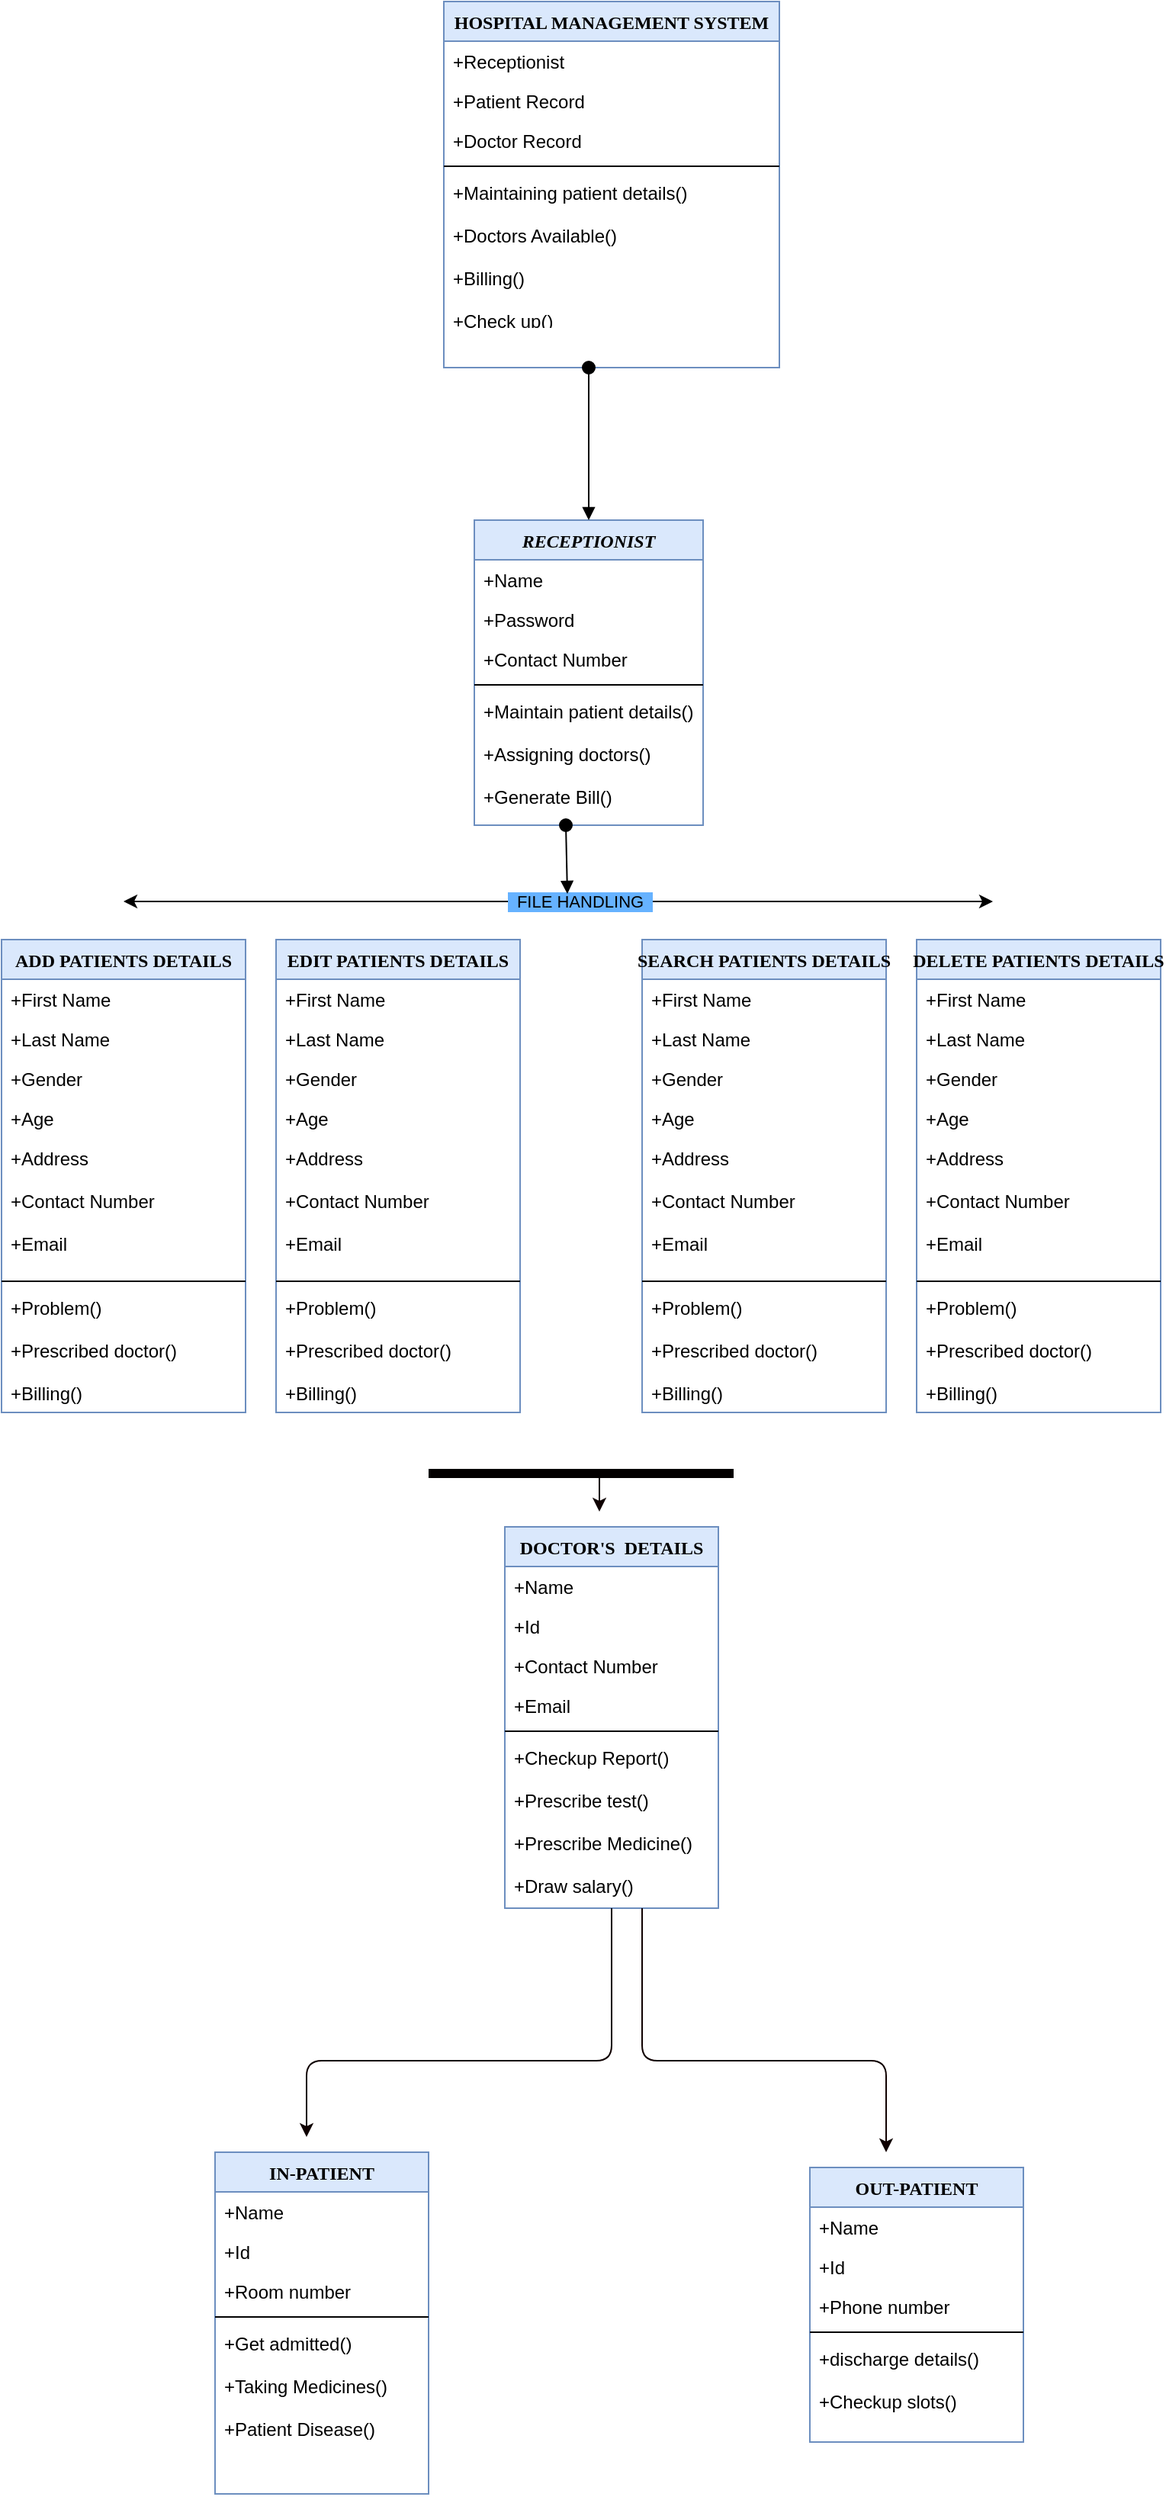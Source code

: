 <mxfile version="14.8.4" type="device"><diagram id="C5RBs43oDa-KdzZeNtuy" name="Page-1"><mxGraphModel dx="1394" dy="3100" grid="1" gridSize="10" guides="1" tooltips="1" connect="1" arrows="1" fold="1" page="1" pageScale="1" pageWidth="827" pageHeight="1169" math="0" shadow="0"><root><mxCell id="WIyWlLk6GJQsqaUBKTNV-0"/><mxCell id="WIyWlLk6GJQsqaUBKTNV-1" parent="WIyWlLk6GJQsqaUBKTNV-0"/><mxCell id="KgN_uJEW9ggpk2ZChXWH-77" value="RECEPTIONIST" style="swimlane;fontStyle=3;align=center;verticalAlign=top;childLayout=stackLayout;horizontal=1;startSize=26;horizontalStack=0;resizeParent=1;resizeLast=0;collapsible=1;marginBottom=0;rounded=0;shadow=0;strokeWidth=1;fontFamily=Times New Roman;fillColor=#dae8fc;strokeColor=#6c8ebf;" vertex="1" parent="WIyWlLk6GJQsqaUBKTNV-1"><mxGeometry x="430" y="-1520" width="150" height="200" as="geometry"><mxRectangle x="230" y="140" width="160" height="26" as="alternateBounds"/></mxGeometry></mxCell><mxCell id="KgN_uJEW9ggpk2ZChXWH-78" value="+Name&#10;&#10;" style="text;align=left;verticalAlign=top;spacingLeft=4;spacingRight=4;overflow=hidden;rotatable=0;points=[[0,0.5],[1,0.5]];portConstraint=eastwest;" vertex="1" parent="KgN_uJEW9ggpk2ZChXWH-77"><mxGeometry y="26" width="150" height="26" as="geometry"/></mxCell><mxCell id="KgN_uJEW9ggpk2ZChXWH-79" value="+Password" style="text;align=left;verticalAlign=top;spacingLeft=4;spacingRight=4;overflow=hidden;rotatable=0;points=[[0,0.5],[1,0.5]];portConstraint=eastwest;rounded=0;shadow=0;html=0;" vertex="1" parent="KgN_uJEW9ggpk2ZChXWH-77"><mxGeometry y="52" width="150" height="26" as="geometry"/></mxCell><mxCell id="KgN_uJEW9ggpk2ZChXWH-80" value="+Contact Number" style="text;align=left;verticalAlign=top;spacingLeft=4;spacingRight=4;overflow=hidden;rotatable=0;points=[[0,0.5],[1,0.5]];portConstraint=eastwest;rounded=0;shadow=0;html=0;" vertex="1" parent="KgN_uJEW9ggpk2ZChXWH-77"><mxGeometry y="78" width="150" height="26" as="geometry"/></mxCell><mxCell id="KgN_uJEW9ggpk2ZChXWH-81" value="" style="line;html=1;strokeWidth=1;align=left;verticalAlign=middle;spacingTop=-1;spacingLeft=3;spacingRight=3;rotatable=0;labelPosition=right;points=[];portConstraint=eastwest;" vertex="1" parent="KgN_uJEW9ggpk2ZChXWH-77"><mxGeometry y="104" width="150" height="8" as="geometry"/></mxCell><mxCell id="KgN_uJEW9ggpk2ZChXWH-82" value="+Maintain patient details()&#10;&#10;+Assigning doctors()&#10;&#10;+Generate Bill()" style="text;align=left;verticalAlign=top;spacingLeft=4;spacingRight=4;overflow=hidden;rotatable=0;points=[[0,0.5],[1,0.5]];portConstraint=eastwest;" vertex="1" parent="KgN_uJEW9ggpk2ZChXWH-77"><mxGeometry y="112" width="150" height="88" as="geometry"/></mxCell><mxCell id="KgN_uJEW9ggpk2ZChXWH-83" value="SEARCH PATIENTS DETAILS" style="swimlane;fontStyle=1;align=center;verticalAlign=top;childLayout=stackLayout;horizontal=1;startSize=26;horizontalStack=0;resizeParent=1;resizeLast=0;collapsible=1;marginBottom=0;rounded=0;shadow=0;strokeWidth=1;fillColor=#dae8fc;strokeColor=#6c8ebf;fontFamily=Times New Roman;" vertex="1" parent="WIyWlLk6GJQsqaUBKTNV-1"><mxGeometry x="540" y="-1245" width="160" height="310" as="geometry"><mxRectangle x="550" y="140" width="160" height="26" as="alternateBounds"/></mxGeometry></mxCell><mxCell id="KgN_uJEW9ggpk2ZChXWH-84" value="+First Name" style="text;align=left;verticalAlign=top;spacingLeft=4;spacingRight=4;overflow=hidden;rotatable=0;points=[[0,0.5],[1,0.5]];portConstraint=eastwest;" vertex="1" parent="KgN_uJEW9ggpk2ZChXWH-83"><mxGeometry y="26" width="160" height="26" as="geometry"/></mxCell><mxCell id="KgN_uJEW9ggpk2ZChXWH-85" value="+Last Name" style="text;align=left;verticalAlign=top;spacingLeft=4;spacingRight=4;overflow=hidden;rotatable=0;points=[[0,0.5],[1,0.5]];portConstraint=eastwest;rounded=0;shadow=0;html=0;" vertex="1" parent="KgN_uJEW9ggpk2ZChXWH-83"><mxGeometry y="52" width="160" height="26" as="geometry"/></mxCell><mxCell id="KgN_uJEW9ggpk2ZChXWH-86" value="+Gender" style="text;align=left;verticalAlign=top;spacingLeft=4;spacingRight=4;overflow=hidden;rotatable=0;points=[[0,0.5],[1,0.5]];portConstraint=eastwest;rounded=0;shadow=0;html=0;" vertex="1" parent="KgN_uJEW9ggpk2ZChXWH-83"><mxGeometry y="78" width="160" height="26" as="geometry"/></mxCell><mxCell id="KgN_uJEW9ggpk2ZChXWH-87" value="+Age" style="text;align=left;verticalAlign=top;spacingLeft=4;spacingRight=4;overflow=hidden;rotatable=0;points=[[0,0.5],[1,0.5]];portConstraint=eastwest;rounded=0;shadow=0;html=0;" vertex="1" parent="KgN_uJEW9ggpk2ZChXWH-83"><mxGeometry y="104" width="160" height="26" as="geometry"/></mxCell><mxCell id="KgN_uJEW9ggpk2ZChXWH-88" value="+Address&#10;&#10;+Contact Number&#10;&#10;+Email" style="text;align=left;verticalAlign=top;spacingLeft=4;spacingRight=4;overflow=hidden;rotatable=0;points=[[0,0.5],[1,0.5]];portConstraint=eastwest;rounded=0;shadow=0;html=0;" vertex="1" parent="KgN_uJEW9ggpk2ZChXWH-83"><mxGeometry y="130" width="160" height="90" as="geometry"/></mxCell><mxCell id="KgN_uJEW9ggpk2ZChXWH-89" value="" style="line;html=1;strokeWidth=1;align=left;verticalAlign=middle;spacingTop=-1;spacingLeft=3;spacingRight=3;rotatable=0;labelPosition=right;points=[];portConstraint=eastwest;" vertex="1" parent="KgN_uJEW9ggpk2ZChXWH-83"><mxGeometry y="220" width="160" height="8" as="geometry"/></mxCell><mxCell id="KgN_uJEW9ggpk2ZChXWH-90" value="+Problem()&#10;&#10;+Prescribed doctor()&#10;&#10;+Billing()" style="text;align=left;verticalAlign=top;spacingLeft=4;spacingRight=4;overflow=hidden;rotatable=0;points=[[0,0.5],[1,0.5]];portConstraint=eastwest;" vertex="1" parent="KgN_uJEW9ggpk2ZChXWH-83"><mxGeometry y="228" width="160" height="82" as="geometry"/></mxCell><mxCell id="KgN_uJEW9ggpk2ZChXWH-91" value="ADD PATIENTS DETAILS" style="swimlane;fontStyle=1;align=center;verticalAlign=top;childLayout=stackLayout;horizontal=1;startSize=26;horizontalStack=0;resizeParent=1;resizeLast=0;collapsible=1;marginBottom=0;rounded=0;shadow=0;strokeWidth=1;fillColor=#dae8fc;strokeColor=#6c8ebf;fontFamily=Times New Roman;" vertex="1" parent="WIyWlLk6GJQsqaUBKTNV-1"><mxGeometry x="120" y="-1245" width="160" height="310" as="geometry"><mxRectangle x="550" y="140" width="160" height="26" as="alternateBounds"/></mxGeometry></mxCell><mxCell id="KgN_uJEW9ggpk2ZChXWH-92" value="+First Name" style="text;align=left;verticalAlign=top;spacingLeft=4;spacingRight=4;overflow=hidden;rotatable=0;points=[[0,0.5],[1,0.5]];portConstraint=eastwest;" vertex="1" parent="KgN_uJEW9ggpk2ZChXWH-91"><mxGeometry y="26" width="160" height="26" as="geometry"/></mxCell><mxCell id="KgN_uJEW9ggpk2ZChXWH-93" value="+Last Name" style="text;align=left;verticalAlign=top;spacingLeft=4;spacingRight=4;overflow=hidden;rotatable=0;points=[[0,0.5],[1,0.5]];portConstraint=eastwest;rounded=0;shadow=0;html=0;" vertex="1" parent="KgN_uJEW9ggpk2ZChXWH-91"><mxGeometry y="52" width="160" height="26" as="geometry"/></mxCell><mxCell id="KgN_uJEW9ggpk2ZChXWH-94" value="+Gender" style="text;align=left;verticalAlign=top;spacingLeft=4;spacingRight=4;overflow=hidden;rotatable=0;points=[[0,0.5],[1,0.5]];portConstraint=eastwest;rounded=0;shadow=0;html=0;" vertex="1" parent="KgN_uJEW9ggpk2ZChXWH-91"><mxGeometry y="78" width="160" height="26" as="geometry"/></mxCell><mxCell id="KgN_uJEW9ggpk2ZChXWH-95" value="+Age" style="text;align=left;verticalAlign=top;spacingLeft=4;spacingRight=4;overflow=hidden;rotatable=0;points=[[0,0.5],[1,0.5]];portConstraint=eastwest;rounded=0;shadow=0;html=0;" vertex="1" parent="KgN_uJEW9ggpk2ZChXWH-91"><mxGeometry y="104" width="160" height="26" as="geometry"/></mxCell><mxCell id="KgN_uJEW9ggpk2ZChXWH-96" value="+Address&#10;&#10;+Contact Number&#10;&#10;+Email" style="text;align=left;verticalAlign=top;spacingLeft=4;spacingRight=4;overflow=hidden;rotatable=0;points=[[0,0.5],[1,0.5]];portConstraint=eastwest;rounded=0;shadow=0;html=0;" vertex="1" parent="KgN_uJEW9ggpk2ZChXWH-91"><mxGeometry y="130" width="160" height="90" as="geometry"/></mxCell><mxCell id="KgN_uJEW9ggpk2ZChXWH-97" value="" style="line;html=1;strokeWidth=1;align=left;verticalAlign=middle;spacingTop=-1;spacingLeft=3;spacingRight=3;rotatable=0;labelPosition=right;points=[];portConstraint=eastwest;" vertex="1" parent="KgN_uJEW9ggpk2ZChXWH-91"><mxGeometry y="220" width="160" height="8" as="geometry"/></mxCell><mxCell id="KgN_uJEW9ggpk2ZChXWH-98" value="+Problem()&#10;&#10;+Prescribed doctor()&#10;&#10;+Billing()" style="text;align=left;verticalAlign=top;spacingLeft=4;spacingRight=4;overflow=hidden;rotatable=0;points=[[0,0.5],[1,0.5]];portConstraint=eastwest;" vertex="1" parent="KgN_uJEW9ggpk2ZChXWH-91"><mxGeometry y="228" width="160" height="82" as="geometry"/></mxCell><mxCell id="KgN_uJEW9ggpk2ZChXWH-99" value="HOSPITAL MANAGEMENT SYSTEM" style="swimlane;fontStyle=1;align=center;verticalAlign=top;childLayout=stackLayout;horizontal=1;startSize=26;horizontalStack=0;resizeParent=1;resizeLast=0;collapsible=1;marginBottom=0;rounded=0;shadow=0;strokeWidth=1;fillColor=#dae8fc;strokeColor=#6c8ebf;fontFamily=Times New Roman;" vertex="1" parent="WIyWlLk6GJQsqaUBKTNV-1"><mxGeometry x="410" y="-1860" width="220" height="240" as="geometry"><mxRectangle x="550" y="140" width="160" height="26" as="alternateBounds"/></mxGeometry></mxCell><mxCell id="KgN_uJEW9ggpk2ZChXWH-100" value="+Receptionist" style="text;align=left;verticalAlign=top;spacingLeft=4;spacingRight=4;overflow=hidden;rotatable=0;points=[[0,0.5],[1,0.5]];portConstraint=eastwest;" vertex="1" parent="KgN_uJEW9ggpk2ZChXWH-99"><mxGeometry y="26" width="220" height="26" as="geometry"/></mxCell><mxCell id="KgN_uJEW9ggpk2ZChXWH-101" value="+Patient Record" style="text;align=left;verticalAlign=top;spacingLeft=4;spacingRight=4;overflow=hidden;rotatable=0;points=[[0,0.5],[1,0.5]];portConstraint=eastwest;rounded=0;shadow=0;html=0;" vertex="1" parent="KgN_uJEW9ggpk2ZChXWH-99"><mxGeometry y="52" width="220" height="26" as="geometry"/></mxCell><mxCell id="KgN_uJEW9ggpk2ZChXWH-102" value="+Doctor Record" style="text;align=left;verticalAlign=top;spacingLeft=4;spacingRight=4;overflow=hidden;rotatable=0;points=[[0,0.5],[1,0.5]];portConstraint=eastwest;rounded=0;shadow=0;html=0;" vertex="1" parent="KgN_uJEW9ggpk2ZChXWH-99"><mxGeometry y="78" width="220" height="26" as="geometry"/></mxCell><mxCell id="KgN_uJEW9ggpk2ZChXWH-103" value="" style="line;html=1;strokeWidth=1;align=left;verticalAlign=middle;spacingTop=-1;spacingLeft=3;spacingRight=3;rotatable=0;labelPosition=right;points=[];portConstraint=eastwest;" vertex="1" parent="KgN_uJEW9ggpk2ZChXWH-99"><mxGeometry y="104" width="220" height="8" as="geometry"/></mxCell><mxCell id="KgN_uJEW9ggpk2ZChXWH-104" value="+Maintaining patient details()&#10;&#10;+Doctors Available()&#10;&#10;+Billing()&#10;&#10;+Check up()" style="text;align=left;verticalAlign=top;spacingLeft=4;spacingRight=4;overflow=hidden;rotatable=0;points=[[0,0.5],[1,0.5]];portConstraint=eastwest;" vertex="1" parent="KgN_uJEW9ggpk2ZChXWH-99"><mxGeometry y="112" width="220" height="98" as="geometry"/></mxCell><mxCell id="KgN_uJEW9ggpk2ZChXWH-105" value="" style="html=1;verticalAlign=bottom;startArrow=oval;startFill=1;endArrow=block;startSize=8;entryX=0.5;entryY=0;entryDx=0;entryDy=0;" edge="1" parent="WIyWlLk6GJQsqaUBKTNV-1" target="KgN_uJEW9ggpk2ZChXWH-77"><mxGeometry width="60" relative="1" as="geometry"><mxPoint x="505" y="-1620" as="sourcePoint"/><mxPoint x="378" y="-1561" as="targetPoint"/></mxGeometry></mxCell><mxCell id="KgN_uJEW9ggpk2ZChXWH-106" value="EDIT PATIENTS DETAILS" style="swimlane;fontStyle=1;align=center;verticalAlign=top;childLayout=stackLayout;horizontal=1;startSize=26;horizontalStack=0;resizeParent=1;resizeLast=0;collapsible=1;marginBottom=0;rounded=0;shadow=0;strokeWidth=1;fillColor=#dae8fc;strokeColor=#6c8ebf;fontFamily=Times New Roman;" vertex="1" parent="WIyWlLk6GJQsqaUBKTNV-1"><mxGeometry x="300" y="-1245" width="160" height="310" as="geometry"><mxRectangle x="550" y="140" width="160" height="26" as="alternateBounds"/></mxGeometry></mxCell><mxCell id="KgN_uJEW9ggpk2ZChXWH-107" value="+First Name" style="text;align=left;verticalAlign=top;spacingLeft=4;spacingRight=4;overflow=hidden;rotatable=0;points=[[0,0.5],[1,0.5]];portConstraint=eastwest;" vertex="1" parent="KgN_uJEW9ggpk2ZChXWH-106"><mxGeometry y="26" width="160" height="26" as="geometry"/></mxCell><mxCell id="KgN_uJEW9ggpk2ZChXWH-108" value="+Last Name" style="text;align=left;verticalAlign=top;spacingLeft=4;spacingRight=4;overflow=hidden;rotatable=0;points=[[0,0.5],[1,0.5]];portConstraint=eastwest;rounded=0;shadow=0;html=0;" vertex="1" parent="KgN_uJEW9ggpk2ZChXWH-106"><mxGeometry y="52" width="160" height="26" as="geometry"/></mxCell><mxCell id="KgN_uJEW9ggpk2ZChXWH-109" value="+Gender" style="text;align=left;verticalAlign=top;spacingLeft=4;spacingRight=4;overflow=hidden;rotatable=0;points=[[0,0.5],[1,0.5]];portConstraint=eastwest;rounded=0;shadow=0;html=0;" vertex="1" parent="KgN_uJEW9ggpk2ZChXWH-106"><mxGeometry y="78" width="160" height="26" as="geometry"/></mxCell><mxCell id="KgN_uJEW9ggpk2ZChXWH-110" value="+Age" style="text;align=left;verticalAlign=top;spacingLeft=4;spacingRight=4;overflow=hidden;rotatable=0;points=[[0,0.5],[1,0.5]];portConstraint=eastwest;rounded=0;shadow=0;html=0;" vertex="1" parent="KgN_uJEW9ggpk2ZChXWH-106"><mxGeometry y="104" width="160" height="26" as="geometry"/></mxCell><mxCell id="KgN_uJEW9ggpk2ZChXWH-111" value="+Address&#10;&#10;+Contact Number&#10;&#10;+Email" style="text;align=left;verticalAlign=top;spacingLeft=4;spacingRight=4;overflow=hidden;rotatable=0;points=[[0,0.5],[1,0.5]];portConstraint=eastwest;rounded=0;shadow=0;html=0;" vertex="1" parent="KgN_uJEW9ggpk2ZChXWH-106"><mxGeometry y="130" width="160" height="90" as="geometry"/></mxCell><mxCell id="KgN_uJEW9ggpk2ZChXWH-112" value="" style="line;html=1;strokeWidth=1;align=left;verticalAlign=middle;spacingTop=-1;spacingLeft=3;spacingRight=3;rotatable=0;labelPosition=right;points=[];portConstraint=eastwest;" vertex="1" parent="KgN_uJEW9ggpk2ZChXWH-106"><mxGeometry y="220" width="160" height="8" as="geometry"/></mxCell><mxCell id="KgN_uJEW9ggpk2ZChXWH-113" value="+Problem()&#10;&#10;+Prescribed doctor()&#10;&#10;+Billing()" style="text;align=left;verticalAlign=top;spacingLeft=4;spacingRight=4;overflow=hidden;rotatable=0;points=[[0,0.5],[1,0.5]];portConstraint=eastwest;" vertex="1" parent="KgN_uJEW9ggpk2ZChXWH-106"><mxGeometry y="228" width="160" height="82" as="geometry"/></mxCell><mxCell id="KgN_uJEW9ggpk2ZChXWH-114" value="DELETE PATIENTS DETAILS" style="swimlane;fontStyle=1;align=center;verticalAlign=top;childLayout=stackLayout;horizontal=1;startSize=26;horizontalStack=0;resizeParent=1;resizeLast=0;collapsible=1;marginBottom=0;rounded=0;shadow=0;strokeWidth=1;fillColor=#dae8fc;strokeColor=#6c8ebf;fontFamily=Times New Roman;" vertex="1" parent="WIyWlLk6GJQsqaUBKTNV-1"><mxGeometry x="720" y="-1245" width="160" height="310" as="geometry"><mxRectangle x="550" y="140" width="160" height="26" as="alternateBounds"/></mxGeometry></mxCell><mxCell id="KgN_uJEW9ggpk2ZChXWH-115" value="+First Name" style="text;align=left;verticalAlign=top;spacingLeft=4;spacingRight=4;overflow=hidden;rotatable=0;points=[[0,0.5],[1,0.5]];portConstraint=eastwest;" vertex="1" parent="KgN_uJEW9ggpk2ZChXWH-114"><mxGeometry y="26" width="160" height="26" as="geometry"/></mxCell><mxCell id="KgN_uJEW9ggpk2ZChXWH-116" value="+Last Name" style="text;align=left;verticalAlign=top;spacingLeft=4;spacingRight=4;overflow=hidden;rotatable=0;points=[[0,0.5],[1,0.5]];portConstraint=eastwest;rounded=0;shadow=0;html=0;" vertex="1" parent="KgN_uJEW9ggpk2ZChXWH-114"><mxGeometry y="52" width="160" height="26" as="geometry"/></mxCell><mxCell id="KgN_uJEW9ggpk2ZChXWH-117" value="+Gender" style="text;align=left;verticalAlign=top;spacingLeft=4;spacingRight=4;overflow=hidden;rotatable=0;points=[[0,0.5],[1,0.5]];portConstraint=eastwest;rounded=0;shadow=0;html=0;" vertex="1" parent="KgN_uJEW9ggpk2ZChXWH-114"><mxGeometry y="78" width="160" height="26" as="geometry"/></mxCell><mxCell id="KgN_uJEW9ggpk2ZChXWH-118" value="+Age" style="text;align=left;verticalAlign=top;spacingLeft=4;spacingRight=4;overflow=hidden;rotatable=0;points=[[0,0.5],[1,0.5]];portConstraint=eastwest;rounded=0;shadow=0;html=0;" vertex="1" parent="KgN_uJEW9ggpk2ZChXWH-114"><mxGeometry y="104" width="160" height="26" as="geometry"/></mxCell><mxCell id="KgN_uJEW9ggpk2ZChXWH-119" value="+Address&#10;&#10;+Contact Number&#10;&#10;+Email" style="text;align=left;verticalAlign=top;spacingLeft=4;spacingRight=4;overflow=hidden;rotatable=0;points=[[0,0.5],[1,0.5]];portConstraint=eastwest;rounded=0;shadow=0;html=0;" vertex="1" parent="KgN_uJEW9ggpk2ZChXWH-114"><mxGeometry y="130" width="160" height="90" as="geometry"/></mxCell><mxCell id="KgN_uJEW9ggpk2ZChXWH-120" value="" style="line;html=1;strokeWidth=1;align=left;verticalAlign=middle;spacingTop=-1;spacingLeft=3;spacingRight=3;rotatable=0;labelPosition=right;points=[];portConstraint=eastwest;" vertex="1" parent="KgN_uJEW9ggpk2ZChXWH-114"><mxGeometry y="220" width="160" height="8" as="geometry"/></mxCell><mxCell id="KgN_uJEW9ggpk2ZChXWH-121" value="+Problem()&#10;&#10;+Prescribed doctor()&#10;&#10;+Billing()" style="text;align=left;verticalAlign=top;spacingLeft=4;spacingRight=4;overflow=hidden;rotatable=0;points=[[0,0.5],[1,0.5]];portConstraint=eastwest;" vertex="1" parent="KgN_uJEW9ggpk2ZChXWH-114"><mxGeometry y="228" width="160" height="82" as="geometry"/></mxCell><mxCell id="KgN_uJEW9ggpk2ZChXWH-122" value="" style="endArrow=classic;startArrow=classic;html=1;strokeColor=#000000;" edge="1" parent="WIyWlLk6GJQsqaUBKTNV-1"><mxGeometry width="50" height="50" relative="1" as="geometry"><mxPoint x="200" y="-1270" as="sourcePoint"/><mxPoint x="770" y="-1270" as="targetPoint"/><Array as="points"/></mxGeometry></mxCell><mxCell id="KgN_uJEW9ggpk2ZChXWH-123" value="&amp;nbsp; FILE HANDLING&amp;nbsp;&amp;nbsp;" style="edgeLabel;html=1;align=center;verticalAlign=middle;resizable=0;points=[];labelBackgroundColor=#66B2FF;" vertex="1" connectable="0" parent="KgN_uJEW9ggpk2ZChXWH-122"><mxGeometry x="0.049" y="3" relative="1" as="geometry"><mxPoint y="3" as="offset"/></mxGeometry></mxCell><mxCell id="KgN_uJEW9ggpk2ZChXWH-124" value="" style="html=1;verticalAlign=bottom;startArrow=oval;startFill=1;endArrow=block;startSize=8;" edge="1" parent="WIyWlLk6GJQsqaUBKTNV-1"><mxGeometry width="60" relative="1" as="geometry"><mxPoint x="490" y="-1320" as="sourcePoint"/><mxPoint x="491" y="-1275" as="targetPoint"/></mxGeometry></mxCell><mxCell id="KgN_uJEW9ggpk2ZChXWH-125" value="DOCTOR'S  DETAILS" style="swimlane;fontStyle=1;align=center;verticalAlign=top;childLayout=stackLayout;horizontal=1;startSize=26;horizontalStack=0;resizeParent=1;resizeLast=0;collapsible=1;marginBottom=0;rounded=0;shadow=0;strokeWidth=1;fillColor=#dae8fc;strokeColor=#6c8ebf;fontFamily=Times New Roman;" vertex="1" parent="WIyWlLk6GJQsqaUBKTNV-1"><mxGeometry x="450" y="-860" width="140" height="250" as="geometry"><mxRectangle x="550" y="140" width="160" height="26" as="alternateBounds"/></mxGeometry></mxCell><mxCell id="KgN_uJEW9ggpk2ZChXWH-126" value="+Name" style="text;align=left;verticalAlign=top;spacingLeft=4;spacingRight=4;overflow=hidden;rotatable=0;points=[[0,0.5],[1,0.5]];portConstraint=eastwest;" vertex="1" parent="KgN_uJEW9ggpk2ZChXWH-125"><mxGeometry y="26" width="140" height="26" as="geometry"/></mxCell><mxCell id="KgN_uJEW9ggpk2ZChXWH-127" value="+Id" style="text;align=left;verticalAlign=top;spacingLeft=4;spacingRight=4;overflow=hidden;rotatable=0;points=[[0,0.5],[1,0.5]];portConstraint=eastwest;rounded=0;shadow=0;html=0;" vertex="1" parent="KgN_uJEW9ggpk2ZChXWH-125"><mxGeometry y="52" width="140" height="26" as="geometry"/></mxCell><mxCell id="KgN_uJEW9ggpk2ZChXWH-129" value="+Contact Number" style="text;align=left;verticalAlign=top;spacingLeft=4;spacingRight=4;overflow=hidden;rotatable=0;points=[[0,0.5],[1,0.5]];portConstraint=eastwest;rounded=0;shadow=0;html=0;" vertex="1" parent="KgN_uJEW9ggpk2ZChXWH-125"><mxGeometry y="78" width="140" height="26" as="geometry"/></mxCell><mxCell id="KgN_uJEW9ggpk2ZChXWH-130" value="+Email&#10;&#10;&#10;" style="text;align=left;verticalAlign=top;spacingLeft=4;spacingRight=4;overflow=hidden;rotatable=0;points=[[0,0.5],[1,0.5]];portConstraint=eastwest;rounded=0;shadow=0;html=0;" vertex="1" parent="KgN_uJEW9ggpk2ZChXWH-125"><mxGeometry y="104" width="140" height="26" as="geometry"/></mxCell><mxCell id="KgN_uJEW9ggpk2ZChXWH-131" value="" style="line;html=1;strokeWidth=1;align=left;verticalAlign=middle;spacingTop=-1;spacingLeft=3;spacingRight=3;rotatable=0;labelPosition=right;points=[];portConstraint=eastwest;" vertex="1" parent="KgN_uJEW9ggpk2ZChXWH-125"><mxGeometry y="130" width="140" height="8" as="geometry"/></mxCell><mxCell id="KgN_uJEW9ggpk2ZChXWH-132" value="+Checkup Report()&#10;&#10;+Prescribe test()&#10;&#10;+Prescribe Medicine()&#10;&#10;+Draw salary()&#10;" style="text;align=left;verticalAlign=top;spacingLeft=4;spacingRight=4;overflow=hidden;rotatable=0;points=[[0,0.5],[1,0.5]];portConstraint=eastwest;" vertex="1" parent="KgN_uJEW9ggpk2ZChXWH-125"><mxGeometry y="138" width="140" height="112" as="geometry"/></mxCell><mxCell id="KgN_uJEW9ggpk2ZChXWH-135" value="" style="shape=line;html=1;strokeWidth=6;labelBackgroundColor=#66B2FF;strokeColor=#030000;" vertex="1" parent="WIyWlLk6GJQsqaUBKTNV-1"><mxGeometry x="400" y="-900" width="200" height="10" as="geometry"/></mxCell><mxCell id="KgN_uJEW9ggpk2ZChXWH-140" value="" style="endArrow=classic;html=1;strokeColor=#0F0000;exitX=0.56;exitY=0.8;exitDx=0;exitDy=0;exitPerimeter=0;" edge="1" parent="WIyWlLk6GJQsqaUBKTNV-1" source="KgN_uJEW9ggpk2ZChXWH-135"><mxGeometry width="50" height="50" relative="1" as="geometry"><mxPoint x="370" y="-930" as="sourcePoint"/><mxPoint x="512" y="-870" as="targetPoint"/><Array as="points"/></mxGeometry></mxCell><mxCell id="KgN_uJEW9ggpk2ZChXWH-141" value="" style="edgeStyle=elbowEdgeStyle;elbow=vertical;endArrow=classic;html=1;strokeColor=#0F0000;" edge="1" parent="WIyWlLk6GJQsqaUBKTNV-1"><mxGeometry width="50" height="50" relative="1" as="geometry"><mxPoint x="540" y="-610" as="sourcePoint"/><mxPoint x="700" y="-450" as="targetPoint"/><Array as="points"><mxPoint x="430" y="-510"/></Array></mxGeometry></mxCell><mxCell id="KgN_uJEW9ggpk2ZChXWH-143" value="" style="edgeStyle=elbowEdgeStyle;elbow=vertical;endArrow=classic;html=1;strokeColor=#0F0000;" edge="1" parent="WIyWlLk6GJQsqaUBKTNV-1"><mxGeometry width="50" height="50" relative="1" as="geometry"><mxPoint x="520" y="-610" as="sourcePoint"/><mxPoint x="320" y="-460" as="targetPoint"/><Array as="points"><mxPoint x="320" y="-510"/></Array></mxGeometry></mxCell><mxCell id="KgN_uJEW9ggpk2ZChXWH-144" value="IN-PATIENT" style="swimlane;fontStyle=1;align=center;verticalAlign=top;childLayout=stackLayout;horizontal=1;startSize=26;horizontalStack=0;resizeParent=1;resizeLast=0;collapsible=1;marginBottom=0;rounded=0;shadow=0;strokeWidth=1;fillColor=#dae8fc;strokeColor=#6c8ebf;fontFamily=Times New Roman;" vertex="1" parent="WIyWlLk6GJQsqaUBKTNV-1"><mxGeometry x="260" y="-450" width="140" height="224" as="geometry"><mxRectangle x="550" y="140" width="160" height="26" as="alternateBounds"/></mxGeometry></mxCell><mxCell id="KgN_uJEW9ggpk2ZChXWH-145" value="+Name" style="text;align=left;verticalAlign=top;spacingLeft=4;spacingRight=4;overflow=hidden;rotatable=0;points=[[0,0.5],[1,0.5]];portConstraint=eastwest;" vertex="1" parent="KgN_uJEW9ggpk2ZChXWH-144"><mxGeometry y="26" width="140" height="26" as="geometry"/></mxCell><mxCell id="KgN_uJEW9ggpk2ZChXWH-146" value="+Id" style="text;align=left;verticalAlign=top;spacingLeft=4;spacingRight=4;overflow=hidden;rotatable=0;points=[[0,0.5],[1,0.5]];portConstraint=eastwest;rounded=0;shadow=0;html=0;" vertex="1" parent="KgN_uJEW9ggpk2ZChXWH-144"><mxGeometry y="52" width="140" height="26" as="geometry"/></mxCell><mxCell id="KgN_uJEW9ggpk2ZChXWH-147" value="+Room number" style="text;align=left;verticalAlign=top;spacingLeft=4;spacingRight=4;overflow=hidden;rotatable=0;points=[[0,0.5],[1,0.5]];portConstraint=eastwest;rounded=0;shadow=0;html=0;" vertex="1" parent="KgN_uJEW9ggpk2ZChXWH-144"><mxGeometry y="78" width="140" height="26" as="geometry"/></mxCell><mxCell id="KgN_uJEW9ggpk2ZChXWH-149" value="" style="line;html=1;strokeWidth=1;align=left;verticalAlign=middle;spacingTop=-1;spacingLeft=3;spacingRight=3;rotatable=0;labelPosition=right;points=[];portConstraint=eastwest;" vertex="1" parent="KgN_uJEW9ggpk2ZChXWH-144"><mxGeometry y="104" width="140" height="8" as="geometry"/></mxCell><mxCell id="KgN_uJEW9ggpk2ZChXWH-150" value="+Get admitted()&#10;&#10;+Taking Medicines()&#10;&#10;+Patient Disease()" style="text;align=left;verticalAlign=top;spacingLeft=4;spacingRight=4;overflow=hidden;rotatable=0;points=[[0,0.5],[1,0.5]];portConstraint=eastwest;" vertex="1" parent="KgN_uJEW9ggpk2ZChXWH-144"><mxGeometry y="112" width="140" height="112" as="geometry"/></mxCell><mxCell id="KgN_uJEW9ggpk2ZChXWH-151" value="OUT-PATIENT" style="swimlane;fontStyle=1;align=center;verticalAlign=top;childLayout=stackLayout;horizontal=1;startSize=26;horizontalStack=0;resizeParent=1;resizeLast=0;collapsible=1;marginBottom=0;rounded=0;shadow=0;strokeWidth=1;fillColor=#dae8fc;strokeColor=#6c8ebf;fontFamily=Times New Roman;" vertex="1" parent="WIyWlLk6GJQsqaUBKTNV-1"><mxGeometry x="650" y="-440" width="140" height="180" as="geometry"><mxRectangle x="550" y="140" width="160" height="26" as="alternateBounds"/></mxGeometry></mxCell><mxCell id="KgN_uJEW9ggpk2ZChXWH-152" value="+Name" style="text;align=left;verticalAlign=top;spacingLeft=4;spacingRight=4;overflow=hidden;rotatable=0;points=[[0,0.5],[1,0.5]];portConstraint=eastwest;" vertex="1" parent="KgN_uJEW9ggpk2ZChXWH-151"><mxGeometry y="26" width="140" height="26" as="geometry"/></mxCell><mxCell id="KgN_uJEW9ggpk2ZChXWH-153" value="+Id" style="text;align=left;verticalAlign=top;spacingLeft=4;spacingRight=4;overflow=hidden;rotatable=0;points=[[0,0.5],[1,0.5]];portConstraint=eastwest;rounded=0;shadow=0;html=0;" vertex="1" parent="KgN_uJEW9ggpk2ZChXWH-151"><mxGeometry y="52" width="140" height="26" as="geometry"/></mxCell><mxCell id="KgN_uJEW9ggpk2ZChXWH-154" value="+Phone number" style="text;align=left;verticalAlign=top;spacingLeft=4;spacingRight=4;overflow=hidden;rotatable=0;points=[[0,0.5],[1,0.5]];portConstraint=eastwest;rounded=0;shadow=0;html=0;" vertex="1" parent="KgN_uJEW9ggpk2ZChXWH-151"><mxGeometry y="78" width="140" height="26" as="geometry"/></mxCell><mxCell id="KgN_uJEW9ggpk2ZChXWH-155" value="" style="line;html=1;strokeWidth=1;align=left;verticalAlign=middle;spacingTop=-1;spacingLeft=3;spacingRight=3;rotatable=0;labelPosition=right;points=[];portConstraint=eastwest;" vertex="1" parent="KgN_uJEW9ggpk2ZChXWH-151"><mxGeometry y="104" width="140" height="8" as="geometry"/></mxCell><mxCell id="KgN_uJEW9ggpk2ZChXWH-156" value="+discharge details()&#10;&#10;+Checkup slots()&#10;&#10;" style="text;align=left;verticalAlign=top;spacingLeft=4;spacingRight=4;overflow=hidden;rotatable=0;points=[[0,0.5],[1,0.5]];portConstraint=eastwest;" vertex="1" parent="KgN_uJEW9ggpk2ZChXWH-151"><mxGeometry y="112" width="140" height="58" as="geometry"/></mxCell></root></mxGraphModel></diagram></mxfile>